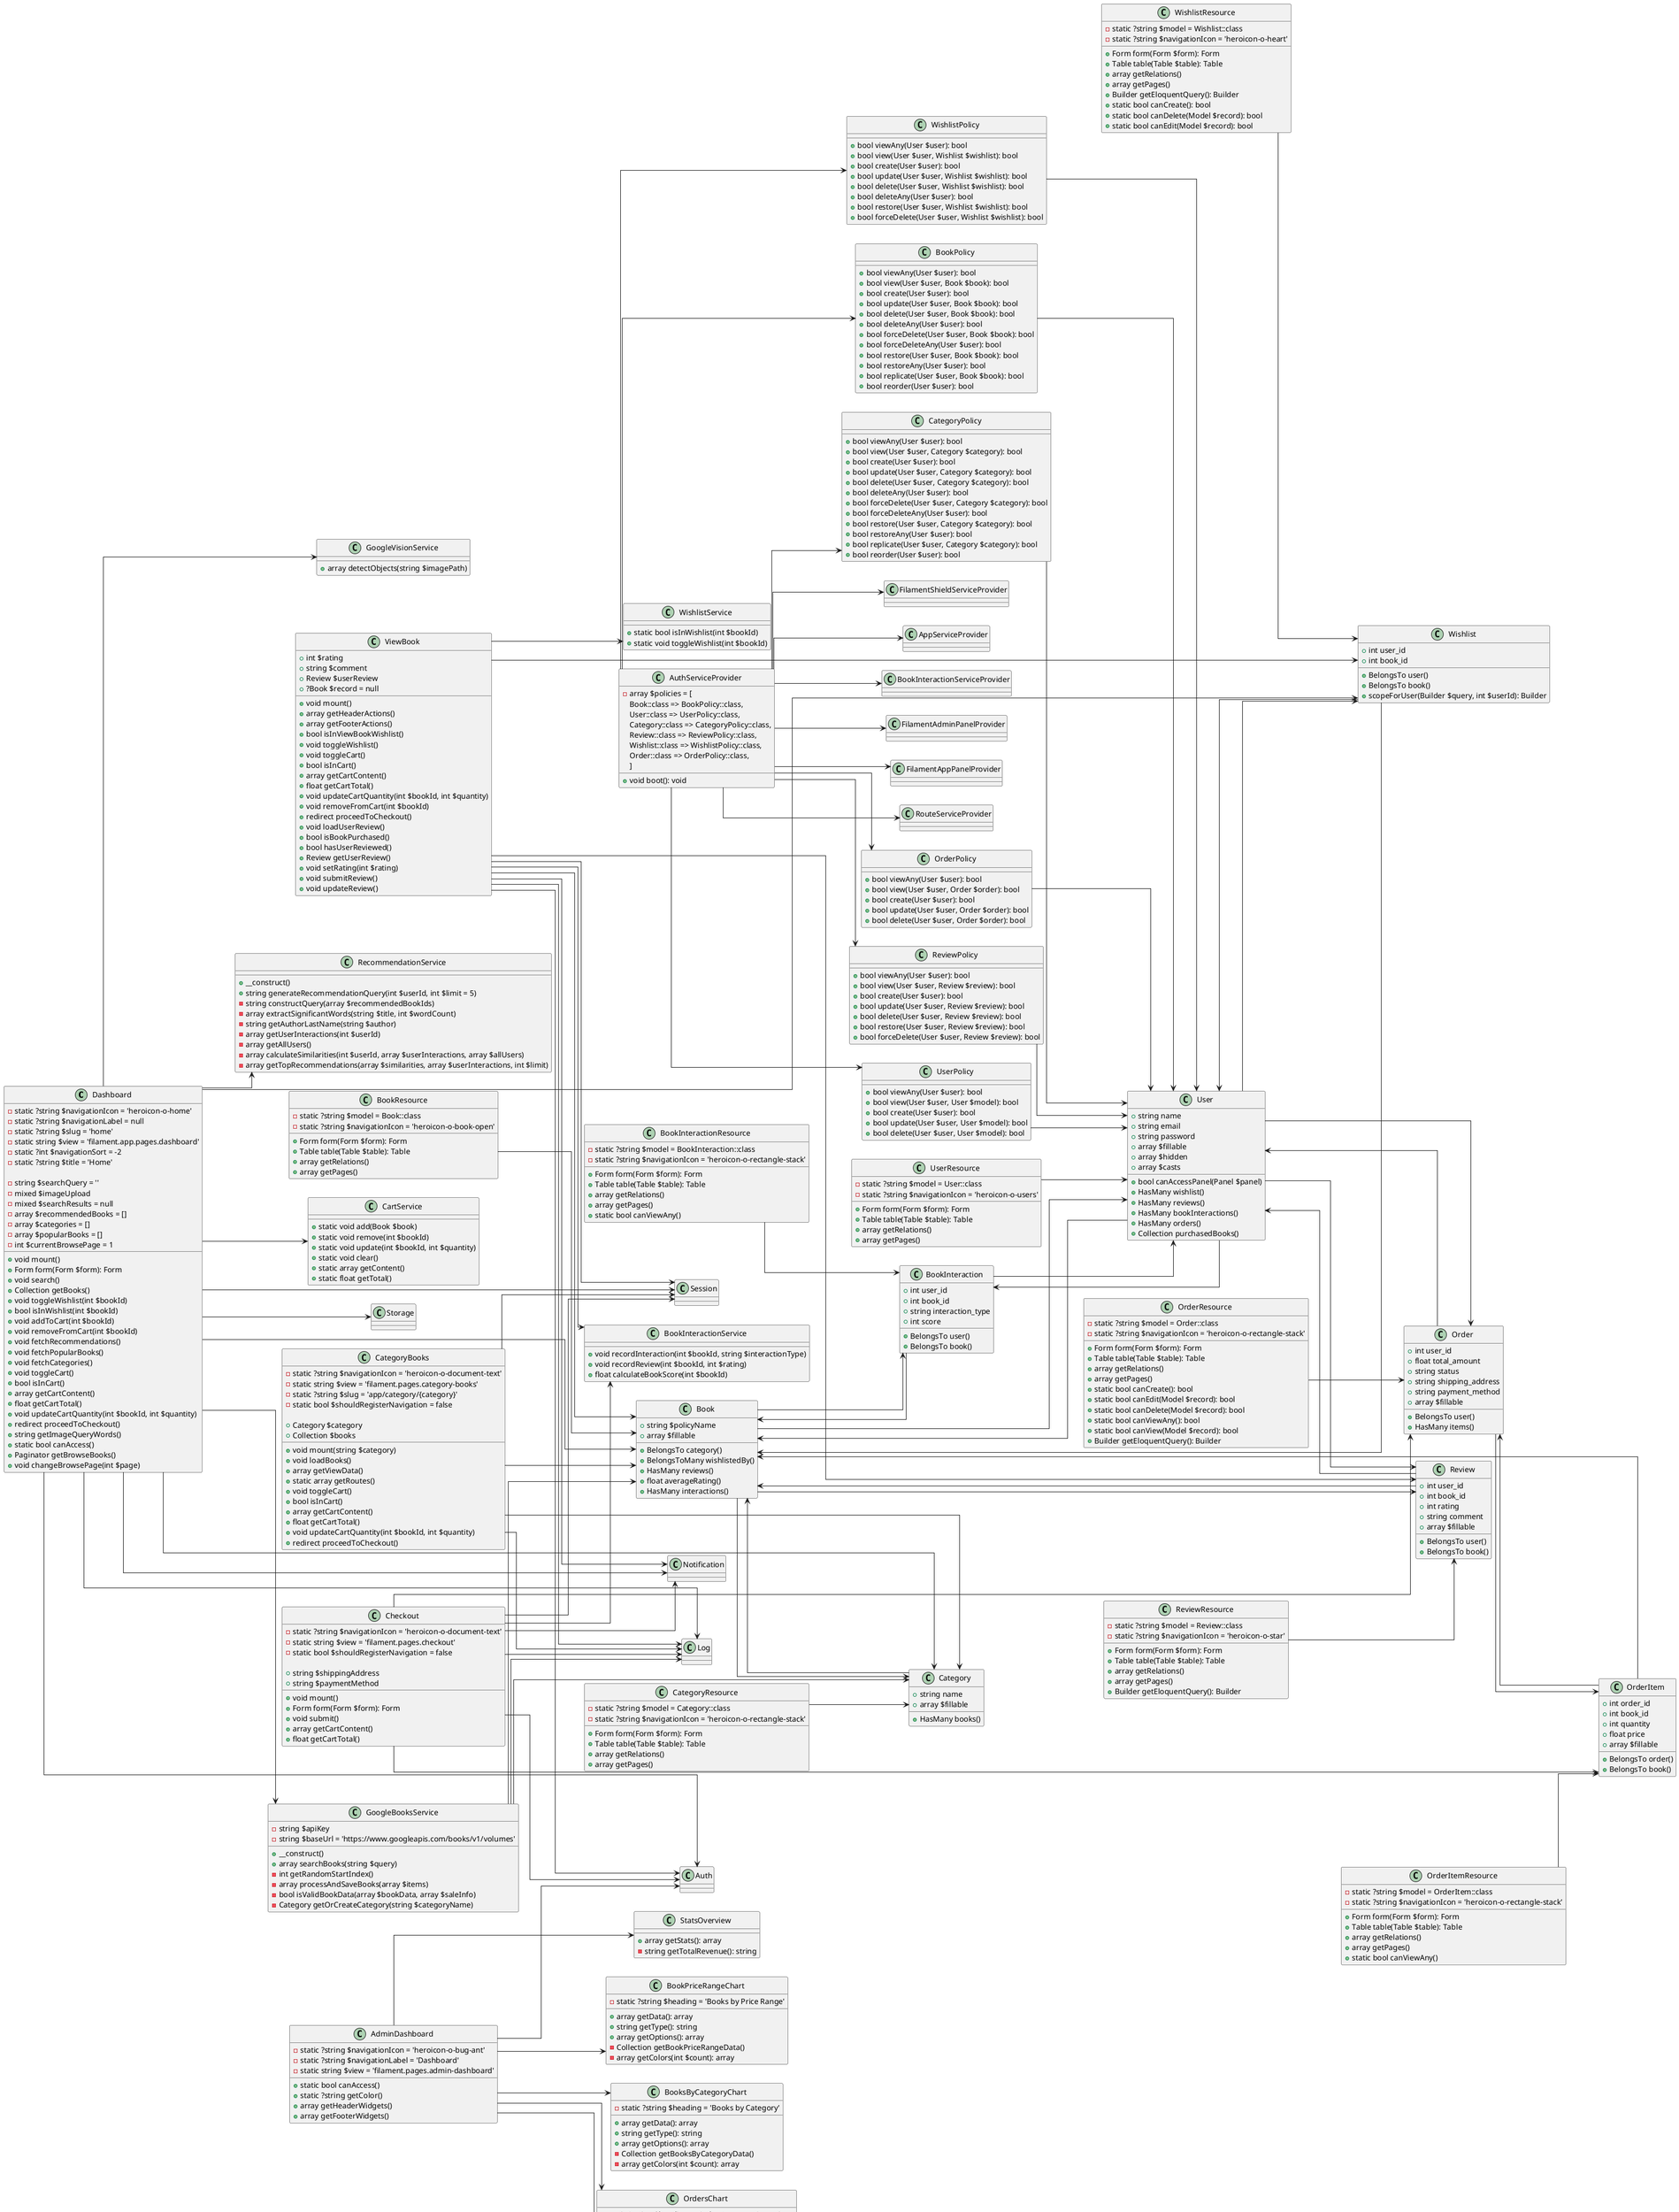 @startuml
skinparam linetype ortho
left to right direction

class Dashboard {
    - static ?string $navigationIcon = 'heroicon-o-home'
    - static ?string $navigationLabel = null
    - static ?string $slug = 'home'
    - static string $view = 'filament.app.pages.dashboard'
    - static ?int $navigationSort = -2
    - static ?string $title = 'Home'

    - string $searchQuery = ''
    - mixed $imageUpload
    - mixed $searchResults = null
    - array $recommendedBooks = []
    - array $categories = []
    - array $popularBooks = []
    - int $currentBrowsePage = 1

    + void mount()
    + Form form(Form $form): Form
    + void search()
    + Collection getBooks()
    + void toggleWishlist(int $bookId)
    + bool isInWishlist(int $bookId)
    + void addToCart(int $bookId)
    + void removeFromCart(int $bookId)
    + void fetchRecommendations()
    + void fetchPopularBooks()
    + void fetchCategories()
    + void toggleCart()
    + bool isInCart()
    + array getCartContent()
    + float getCartTotal()
    + void updateCartQuantity(int $bookId, int $quantity)
    + redirect proceedToCheckout()
    + string getImageQueryWords()
    + static bool canAccess()
    + Paginator getBrowseBooks()
    + void changeBrowsePage(int $page)
}

class AdminDashboard {
    - static ?string $navigationIcon = 'heroicon-o-bug-ant'
    - static ?string $navigationLabel = 'Dashboard'
    - static string $view = 'filament.pages.admin-dashboard'

    + static bool canAccess()
    + static ?string getColor()
    + array getHeaderWidgets()
    + array getFooterWidgets()
}

class CategoryBooks {
    - static ?string $navigationIcon = 'heroicon-o-document-text'
    - static string $view = 'filament.pages.category-books'
    - static ?string $slug = 'app/category/{category}'
    - static bool $shouldRegisterNavigation = false

    + Category $category
    + Collection $books

    + void mount(string $category)
    + void loadBooks()
    + array getViewData()
    + static array getRoutes()
    + void toggleCart()
    + bool isInCart()
    + array getCartContent()
    + float getCartTotal()
    + void updateCartQuantity(int $bookId, int $quantity)
    + redirect proceedToCheckout()
}

class Checkout {
    - static ?string $navigationIcon = 'heroicon-o-document-text'
    - static string $view = 'filament.pages.checkout'
    - static bool $shouldRegisterNavigation = false

    + string $shippingAddress
    + string $paymentMethod

    + void mount()
    + Form form(Form $form): Form
    + void submit()
    + array getCartContent()
    + float getCartTotal()
}

class ViewBook {
    + int $rating
    + string $comment
    + Review $userReview
    + ?Book $record = null

    + void mount()
    + array getHeaderActions()
    + array getFooterActions()
    + bool isInViewBookWishlist()
    + void toggleWishlist()
    + void toggleCart()
    + bool isInCart()
    + array getCartContent()
    + float getCartTotal()
    + void updateCartQuantity(int $bookId, int $quantity)
    + void removeFromCart(int $bookId)
    + redirect proceedToCheckout()
    + void loadUserReview()
    + bool isBookPurchased()
    + bool hasUserReviewed()
    + Review getUserReview()
    + void setRating(int $rating)
    + void submitReview()
    + void updateReview()
}

class BookInteractionResource {
    - static ?string $model = BookInteraction::class
    - static ?string $navigationIcon = 'heroicon-o-rectangle-stack'

    + Form form(Form $form): Form
    + Table table(Table $table): Table
    + array getRelations()
    + array getPages()
    + static bool canViewAny()
}

class BookResource {
    - static ?string $model = Book::class
    - static ?string $navigationIcon = 'heroicon-o-book-open'

    + Form form(Form $form): Form
    + Table table(Table $table): Table
    + array getRelations()
    + array getPages()
}

class CategoryResource {
    - static ?string $model = Category::class
    - static ?string $navigationIcon = 'heroicon-o-rectangle-stack'

    + Form form(Form $form): Form
    + Table table(Table $table): Table
    + array getRelations()
    + array getPages()
}

class OrderItemResource {
    - static ?string $model = OrderItem::class
    - static ?string $navigationIcon = 'heroicon-o-rectangle-stack'

    + Form form(Form $form): Form
    + Table table(Table $table): Table
    + array getRelations()
    + array getPages()
    + static bool canViewAny()
}

class OrderResource {
    - static ?string $model = Order::class
    - static ?string $navigationIcon = 'heroicon-o-rectangle-stack'

    + Form form(Form $form): Form
    + Table table(Table $table): Table
    + array getRelations()
    + array getPages()
    + static bool canCreate(): bool
    + static bool canEdit(Model $record): bool
    + static bool canDelete(Model $record): bool
    + static bool canViewAny(): bool
    + static bool canView(Model $record): bool
    + Builder getEloquentQuery(): Builder
}

class ReviewResource {
    - static ?string $model = Review::class
    - static ?string $navigationIcon = 'heroicon-o-star'

    + Form form(Form $form): Form
    + Table table(Table $table): Table
    + array getRelations()
    + array getPages()
    + Builder getEloquentQuery(): Builder
}

class UserResource {
    - static ?string $model = User::class
    - static ?string $navigationIcon = 'heroicon-o-users'

    + Form form(Form $form): Form
    + Table table(Table $table): Table
    + array getRelations()
    + array getPages()
}

class WishlistResource {
    - static ?string $model = Wishlist::class
    - static ?string $navigationIcon = 'heroicon-o-heart'

    + Form form(Form $form): Form
    + Table table(Table $table): Table
    + array getRelations()
    + array getPages()
    + Builder getEloquentQuery(): Builder
    + static bool canCreate(): bool
    + static bool canDelete(Model $record): bool
    + static bool canEdit(Model $record): bool
}

class BookPriceRangeChart {
    - static ?string $heading = 'Books by Price Range'

    + array getData(): array
    + string getType(): string
    + array getOptions(): array
    - Collection getBookPriceRangeData()
    - array getColors(int $count): array
}

class BooksByCategoryChart {
    - static ?string $heading = 'Books by Category'

    + array getData(): array
    + string getType(): string
    + array getOptions(): array
    - Collection getBooksByCategoryData()
    - array getColors(int $count): array
}

class OrdersChart {
    - static ?string $heading = 'Order Amounts Over Time'

    + array getData(): array
    + string getType(): string
    + array getOptions(): array
    - Collection getOrdersData()
}

class RevenueChart {
    - static ?string $heading = 'Cumulative Revenue by Order'

    + array getData(): array
    + string getType(): string
    + array getOptions(): array
    - Collection getRevenueData()
    - array calculateCumulativeRevenue(Collection $orders)
}

class StatsOverview {
    + array getStats(): array
    - string getTotalRevenue(): string
}

class Book {
    + string $policyName
    + array $fillable
    + BelongsTo category()
    + BelongsToMany wishlistedBy()
    + HasMany reviews()
    + float averageRating()
    + HasMany interactions()
}

class BookInteraction {
    + int user_id
    + int book_id
    + string interaction_type
    + int score
    + BelongsTo user()
    + BelongsTo book()
}

class GoogleBooksService {
    - string $apiKey
    - string $baseUrl = 'https://www.googleapis.com/books/v1/volumes'

    + __construct()
    + array searchBooks(string $query)
    - int getRandomStartIndex()
    - array processAndSaveBooks(array $items)
    - bool isValidBookData(array $bookData, array $saleInfo)
    - Category getOrCreateCategory(string $categoryName)
}

class GoogleVisionService {
    + array detectObjects(string $imagePath)
}

class Wishlist {
    + int user_id
    + int book_id
    + BelongsTo user()
    + BelongsTo book()
    + scopeForUser(Builder $query, int $userId): Builder
}

class Category {
    + string name
    + array $fillable
    + HasMany books()
}

class RecommendationService {
    + __construct()
    + string generateRecommendationQuery(int $userId, int $limit = 5)
    - string constructQuery(array $recommendedBookIds)
    - array extractSignificantWords(string $title, int $wordCount)
    - string getAuthorLastName(string $author)
    - array getUserInteractions(int $userId)
    - array getAllUsers()
    - array calculateSimilarities(int $userId, array $userInteractions, array $allUsers)
    - array getTopRecommendations(array $similarities, array $userInteractions, int $limit)
}

class CartService {
    + static void add(Book $book)
    + static void remove(int $bookId)
    + static void update(int $bookId, int $quantity)
    + static void clear()
    + static array getContent()
    + static float getTotal()
}

class Order {
    + int user_id
    + float total_amount
    + string status
    + string shipping_address
    + string payment_method
    + array $fillable
    + BelongsTo user()
    + HasMany items()
}

class OrderItem {
    + int order_id
    + int book_id
    + int quantity
    + float price
    + array $fillable
    + BelongsTo order()
    + BelongsTo book()
}

class Review {
    + int user_id
    + int book_id
    + int rating
    + string comment
    + array $fillable
    + BelongsTo user()
    + BelongsTo book()
}

class User {
    + string name
    + string email
    + string password
    + array $fillable
    + array $hidden
    + array $casts
    + bool canAccessPanel(Panel $panel)
    + HasMany wishlist()
    + HasMany reviews()
    + HasMany bookInteractions()
    + HasMany orders()
    + Collection purchasedBooks()
}

class BookInteractionService {
    + void recordInteraction(int $bookId, string $interactionType)
    + void recordReview(int $bookId, int $rating)
    + float calculateBookScore(int $bookId)
}

class WishlistService {
    + static bool isInWishlist(int $bookId)
    + static void toggleWishlist(int $bookId)
}

class BookPolicy {
    + bool viewAny(User $user): bool
    + bool view(User $user, Book $book): bool
    + bool create(User $user): bool
    + bool update(User $user, Book $book): bool
    + bool delete(User $user, Book $book): bool
    + bool deleteAny(User $user): bool
    + bool forceDelete(User $user, Book $book): bool
    + bool forceDeleteAny(User $user): bool
    + bool restore(User $user, Book $book): bool
    + bool restoreAny(User $user): bool
    + bool replicate(User $user, Book $book): bool
    + bool reorder(User $user): bool
}

class CategoryPolicy {
    + bool viewAny(User $user): bool
    + bool view(User $user, Category $category): bool
    + bool create(User $user): bool
    + bool update(User $user, Category $category): bool
    + bool delete(User $user, Category $category): bool
    + bool deleteAny(User $user): bool
    + bool forceDelete(User $user, Category $category): bool
    + bool forceDeleteAny(User $user): bool
    + bool restore(User $user, Category $category): bool
    + bool restoreAny(User $user): bool
    + bool replicate(User $user, Category $category): bool
    + bool reorder(User $user): bool
}

class OrderPolicy {
    + bool viewAny(User $user): bool
    + bool view(User $user, Order $order): bool
    + bool create(User $user): bool
    + bool update(User $user, Order $order): bool
    + bool delete(User $user, Order $order): bool
}

class ReviewPolicy {
    + bool viewAny(User $user): bool
    + bool view(User $user, Review $review): bool
    + bool create(User $user): bool
    + bool update(User $user, Review $review): bool
    + bool delete(User $user, Review $review): bool
    + bool restore(User $user, Review $review): bool
    + bool forceDelete(User $user, Review $review): bool
}

class UserPolicy {
    + bool viewAny(User $user): bool
    + bool view(User $user, User $model): bool
    + bool create(User $user): bool
    + bool update(User $user, User $model): bool
    + bool delete(User $user, User $model): bool
}

class WishlistPolicy {
    + bool viewAny(User $user): bool
    + bool view(User $user, Wishlist $wishlist): bool
    + bool create(User $user): bool
    + bool update(User $user, Wishlist $wishlist): bool
    + bool delete(User $user, Wishlist $wishlist): bool
    + bool deleteAny(User $user): bool
    + bool restore(User $user, Wishlist $wishlist): bool
    + bool forceDelete(User $user, Wishlist $wishlist): bool
}

class AuthServiceProvider {
    - array $policies = [
        Book::class => BookPolicy::class,
        User::class => UserPolicy::class,
        Category::class => CategoryPolicy::class,
        Review::class => ReviewPolicy::class,
        Wishlist::class => WishlistPolicy::class,
        Order::class => OrderPolicy::class,
    ]

    + void boot(): void
}

class AppServiceProvider {
}

class BookInteractionServiceProvider {
}

class FilamentAdminPanelProvider {
}

class FilamentAppPanelProvider {
}

class RouteServiceProvider {
}

class FilamentShieldServiceProvider {
}

Dashboard --> GoogleBooksService
Dashboard --> GoogleVisionService
Dashboard --> Auth
Dashboard --> Notification
Dashboard --> Storage
Dashboard --> Log
Dashboard --> Session
Dashboard --> Wishlist
Dashboard --> Book
Dashboard --> Category
Dashboard --> RecommendationService
Dashboard --> CartService

AdminDashboard --> Auth
AdminDashboard --> StatsOverview
AdminDashboard --> OrdersChart
AdminDashboard --> RevenueChart
AdminDashboard --> BooksByCategoryChart
AdminDashboard --> BookPriceRangeChart

CategoryBooks --> Category
CategoryBooks --> Book
CategoryBooks --> Session
CategoryBooks --> Log

Checkout --> Order
Checkout --> OrderItem
Checkout --> Session
Checkout --> Notification
Checkout --> Auth
Checkout --> Log
Checkout --> BookInteractionService

ViewBook --> Book
ViewBook --> Review
ViewBook --> Wishlist
ViewBook --> Session
ViewBook --> Notification
ViewBook --> Auth
ViewBook --> Log
ViewBook --> BookInteractionService
ViewBook --> WishlistService

BookInteractionResource --> BookInteraction
BookResource --> Book
CategoryResource --> Category
OrderItemResource --> OrderItem
OrderResource --> Order
ReviewResource --> Review
UserResource --> User
WishlistResource --> Wishlist

Book --> Category
Book --> User
Book --> Review
Book --> BookInteraction

GoogleBooksService --> Book
GoogleBooksService --> Category
GoogleBooksService --> Log

BookInteraction --> User
BookInteraction --> Book

Wishlist --> User
Wishlist --> Book

Category --> Book

Order --> User
Order --> OrderItem

OrderItem --> Order
OrderItem --> Book

Review --> User
Review --> Book

User --> Wishlist
User --> Review
User --> BookInteraction
User --> Order
User --> Book

AuthServiceProvider --> BookPolicy
AuthServiceProvider --> UserPolicy
AuthServiceProvider --> CategoryPolicy
AuthServiceProvider --> ReviewPolicy
AuthServiceProvider --> WishlistPolicy
AuthServiceProvider --> OrderPolicy

AuthServiceProvider --> AppServiceProvider
AuthServiceProvider --> BookInteractionServiceProvider
AuthServiceProvider --> FilamentAdminPanelProvider
AuthServiceProvider --> FilamentAppPanelProvider
AuthServiceProvider --> RouteServiceProvider
AuthServiceProvider --> FilamentShieldServiceProvider

BookPolicy --> User
CategoryPolicy --> User
OrderPolicy --> User
ReviewPolicy --> User
UserPolicy --> User
WishlistPolicy --> User
@enduml
